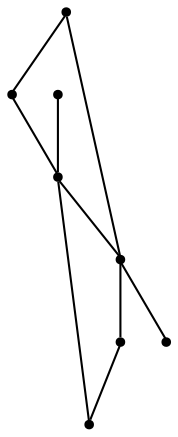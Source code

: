 graph {
  node [shape=point,comment="{\"directed\":false,\"doi\":\"10.1007/978-3-031-22203-0_29\",\"figure\":\"6\"}"]

  v0 [pos="978.1057858792177,1048.6501969796607"]
  v1 [pos="1044.7830745552144,981.9737254778718"]
  v2 [pos="1044.7830745552146,848.6207824742942"]
  v3 [pos="844.7512085272242,915.2972539760831"]
  v4 [pos="911.428497203221,848.6207824742942"]
  v5 [pos="978.1057858792177,915.297253976083"]
  v6 [pos="911.4284972032209,981.9737254778718"]
  v7 [pos="844.7512085272242,1048.6501969796607"]

  v1 -- v0 [id="-2",pos="1044.7830745552144,981.9737254778718 978.1057858792177,1048.6501969796607 978.1057858792177,1048.6501969796607 978.1057858792177,1048.6501969796607"]
  v3 -- v6 [id="-9",pos="844.7512085272242,915.2972539760831 911.4284972032209,981.9737254778718 911.4284972032209,981.9737254778718 911.4284972032209,981.9737254778718"]
  v6 -- v0 [id="-10",pos="911.4284972032209,981.9737254778718 978.1057858792177,1048.6501969796607 978.1057858792177,1048.6501969796607 978.1057858792177,1048.6501969796607"]
  v4 -- v3 [id="-13",pos="911.428497203221,848.6207824742942 844.7512085272242,915.2972539760831 844.7512085272242,915.2972539760831 844.7512085272242,915.2972539760831"]
  v7 -- v6 [id="-15",pos="844.7512085272242,1048.6501969796607 911.4284972032209,981.9737254778718 911.4284972032209,981.9737254778718 911.4284972032209,981.9737254778718"]
  v6 -- v5 [id="-16",pos="911.4284972032209,981.9737254778718 978.1057858792177,915.297253976083 978.1057858792177,915.297253976083 978.1057858792177,915.297253976083"]
  v5 -- v2 [id="-17",pos="978.1057858792177,915.297253976083 1044.7830745552146,848.6207824742942 1044.7830745552146,848.6207824742942 1044.7830745552146,848.6207824742942"]
  v4 -- v5 [id="-21",pos="911.428497203221,848.6207824742942 978.1057858792177,915.297253976083 978.1057858792177,915.297253976083 978.1057858792177,915.297253976083"]
  v5 -- v1 [id="-22",pos="978.1057858792177,915.297253976083 1044.7830745552144,981.9737254778718 1044.7830745552144,981.9737254778718 1044.7830745552144,981.9737254778718"]
}